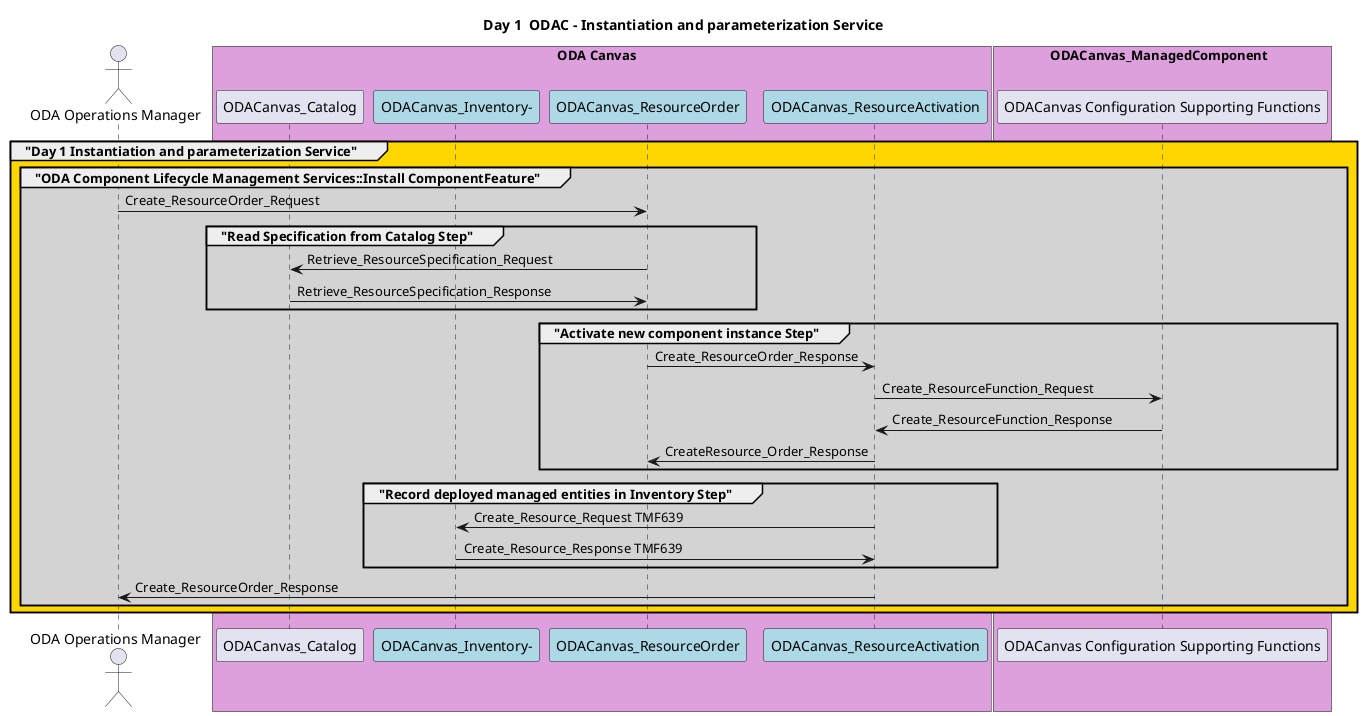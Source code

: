 @startuml Day 1 /2 ODA Component Lifecycle Management Services 
Title Day 1  ODAC - Instantiation and parameterization Service
' Instantiating an ODA Component from a Specification

actor "ODA Operations Manager" as ODA_OPS


Box ODA Canvas   #Plum
participant "ODACanvas_Catalog" as ODACanvas_Catalog
participant "ODACanvas_Inventory-" as ODACanvas_Inventory #LightBlue
participant "ODACanvas_ResourceOrder" as ODACanvas_ResourceOrder #LightBlue
participant "ODACanvas_ResourceActivation" as ODACanvas_ResourceActivation #LightBlue
endbox

box ODACanvas_ManagedComponent  #Plum
participant "ODACanvas Configuration Supporting Functions" as  ODACanvas_Component 
endbox

'Day 1 ODA ComponentLifecycleService::Instantiation and parameterization Service
group #Gold  "Day 1 Instantiation and parameterization Service"
  group #lightgrey "ODA Component Lifecycle Management Services::Install ComponentFeature"


    ODA_OPS -> ODACanvas_ResourceOrder : Create_ResourceOrder_Request


    group #lightgrey "Read Specification from Catalog Step"
    ODACanvas_ResourceOrder -> ODACanvas_Catalog : Retrieve_ResourceSpecification_Request
    ODACanvas_Catalog -> ODACanvas_ResourceOrder:  Retrieve_ResourceSpecification_Response
    end

    group #lightgrey "Activate new component instance Step"
    ODACanvas_ResourceOrder -> ODACanvas_ResourceActivation : Create_ResourceOrder_Response
    ODACanvas_ResourceActivation -> ODACanvas_Component : Create_ResourceFunction_Request
    ODACanvas_Component -> ODACanvas_ResourceActivation : Create_ResourceFunction_Response
    ODACanvas_ResourceActivation -> ODACanvas_ResourceOrder : CreateResource_Order_Response
    end

    group #lightgrey "Record deployed managed entities in Inventory Step"
    ODACanvas_ResourceActivation  -> ODACanvas_Inventory : Create_Resource_Request TMF639
    ODACanvas_Inventory ->  ODACanvas_ResourceActivation : Create_Resource_Response TMF639
    end

    ODACanvas_ResourceActivation -> ODA_OPS : Create_ResourceOrder_Response 

  end
end
@enduml